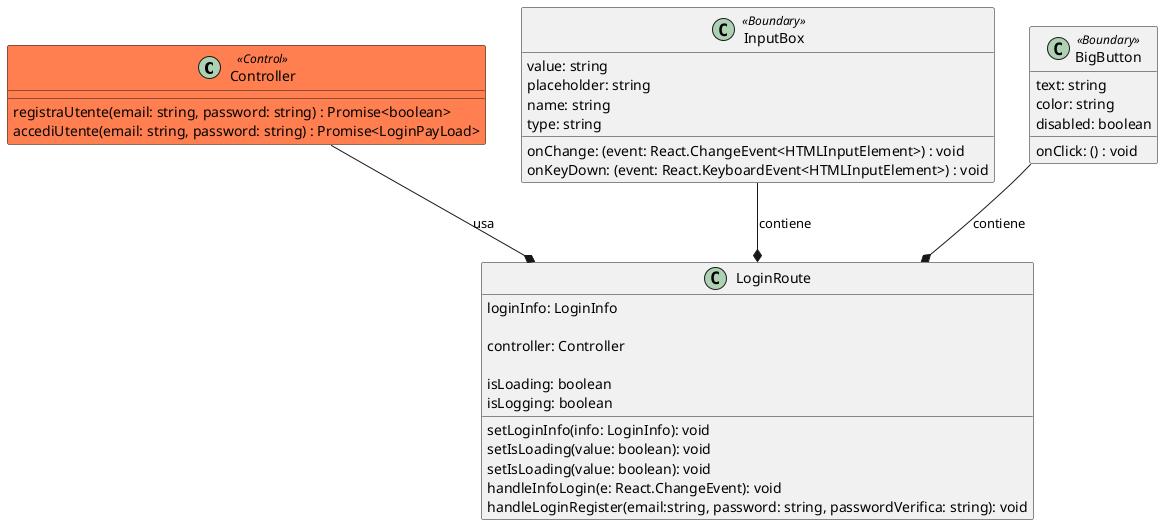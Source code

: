 @startuml login_route

class Controller <<Control>> #coral{
  
  registraUtente(email: string, password: string) : Promise<boolean>
  accediUtente(email: string, password: string) : Promise<LoginPayLoad>

}

class LoginRoute {
  loginInfo: LoginInfo
  setLoginInfo(info: LoginInfo): void

  controller: Controller

  isLoading: boolean
  isLogging: boolean

  setIsLoading(value: boolean): void
  setIsLoading(value: boolean): void


  handleInfoLogin(e: React.ChangeEvent): void
  handleLoginRegister(email:string, password: string, passwordVerifica: string): void

}

class InputBox <<Boundary>> {

	value: string
	placeholder: string
	name: string
	type: string
	onChange: (event: React.ChangeEvent<HTMLInputElement>) : void
	onKeyDown: (event: React.KeyboardEvent<HTMLInputElement>) : void

}

class BigButton <<Boundary>> {

  onClick: () : void
  text: string
  color: string
  disabled: boolean

}





BigButton --* LoginRoute : contiene
InputBox--* LoginRoute : contiene
Controller --* LoginRoute : usa

@enduml



